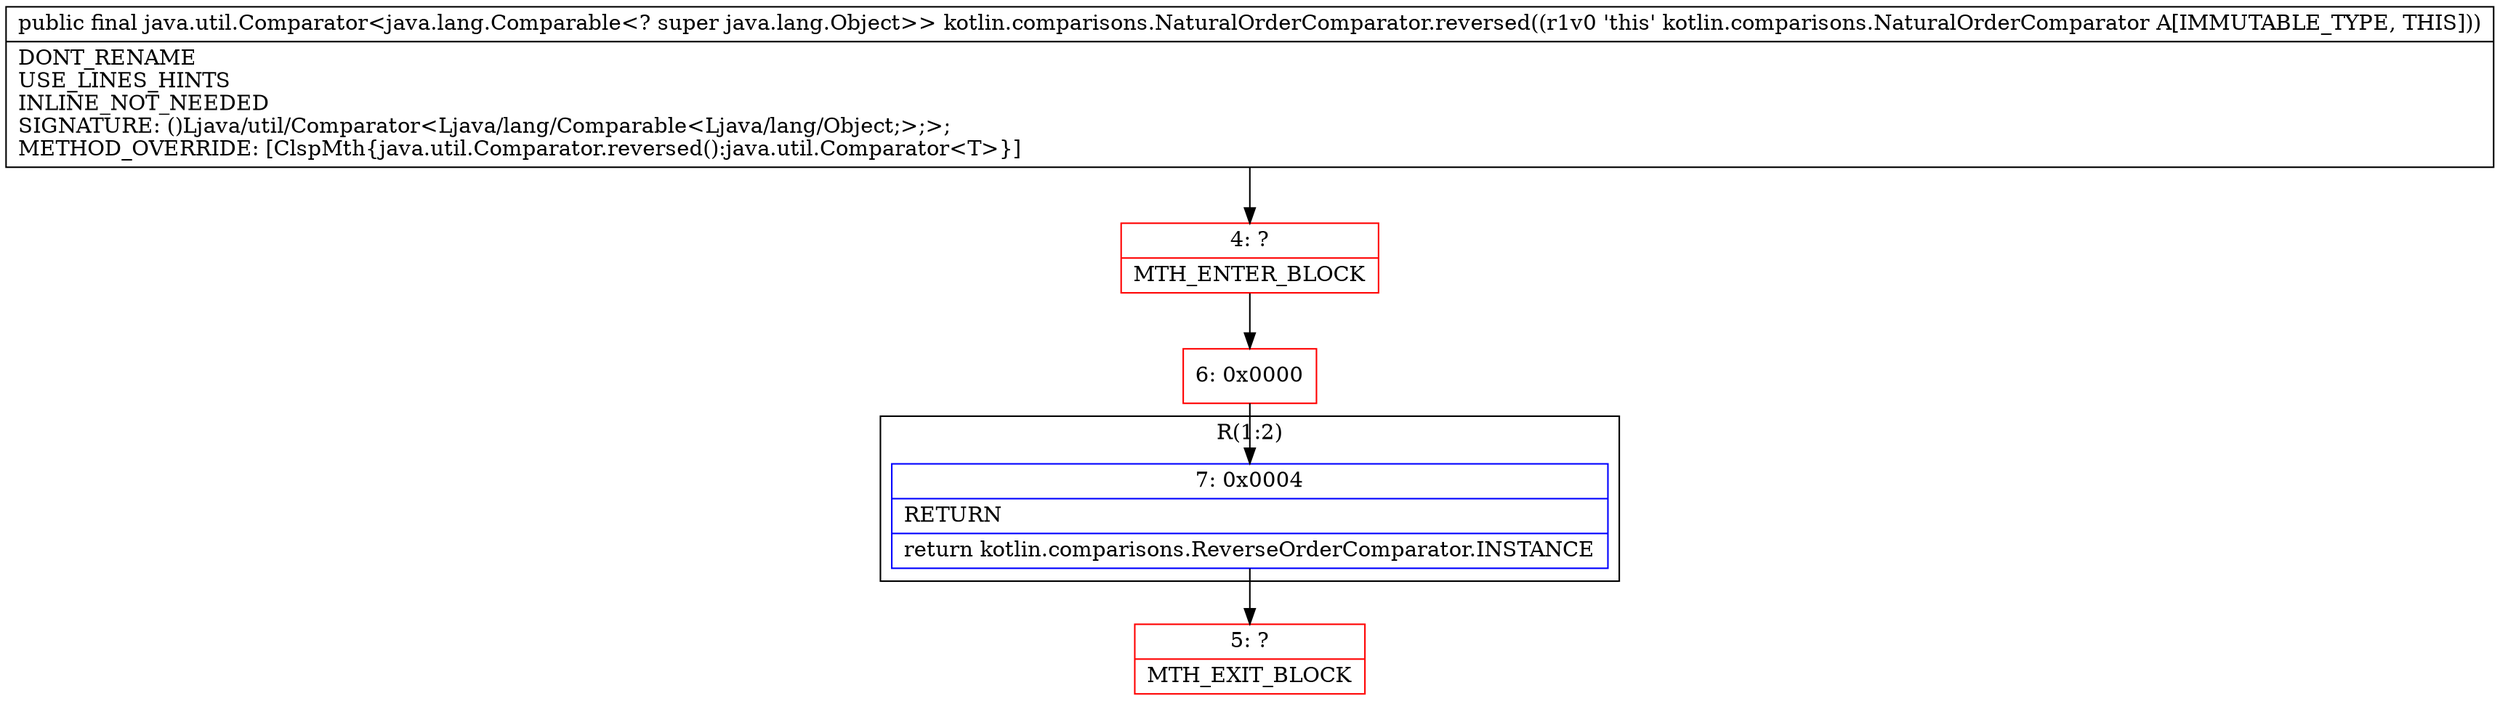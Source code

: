 digraph "CFG forkotlin.comparisons.NaturalOrderComparator.reversed()Ljava\/util\/Comparator;" {
subgraph cluster_Region_1369010973 {
label = "R(1:2)";
node [shape=record,color=blue];
Node_7 [shape=record,label="{7\:\ 0x0004|RETURN\l|return kotlin.comparisons.ReverseOrderComparator.INSTANCE\l}"];
}
Node_4 [shape=record,color=red,label="{4\:\ ?|MTH_ENTER_BLOCK\l}"];
Node_6 [shape=record,color=red,label="{6\:\ 0x0000}"];
Node_5 [shape=record,color=red,label="{5\:\ ?|MTH_EXIT_BLOCK\l}"];
MethodNode[shape=record,label="{public final java.util.Comparator\<java.lang.Comparable\<? super java.lang.Object\>\> kotlin.comparisons.NaturalOrderComparator.reversed((r1v0 'this' kotlin.comparisons.NaturalOrderComparator A[IMMUTABLE_TYPE, THIS]))  | DONT_RENAME\lUSE_LINES_HINTS\lINLINE_NOT_NEEDED\lSIGNATURE: ()Ljava\/util\/Comparator\<Ljava\/lang\/Comparable\<Ljava\/lang\/Object;\>;\>;\lMETHOD_OVERRIDE: [ClspMth\{java.util.Comparator.reversed():java.util.Comparator\<T\>\}]\l}"];
MethodNode -> Node_4;Node_7 -> Node_5;
Node_4 -> Node_6;
Node_6 -> Node_7;
}

